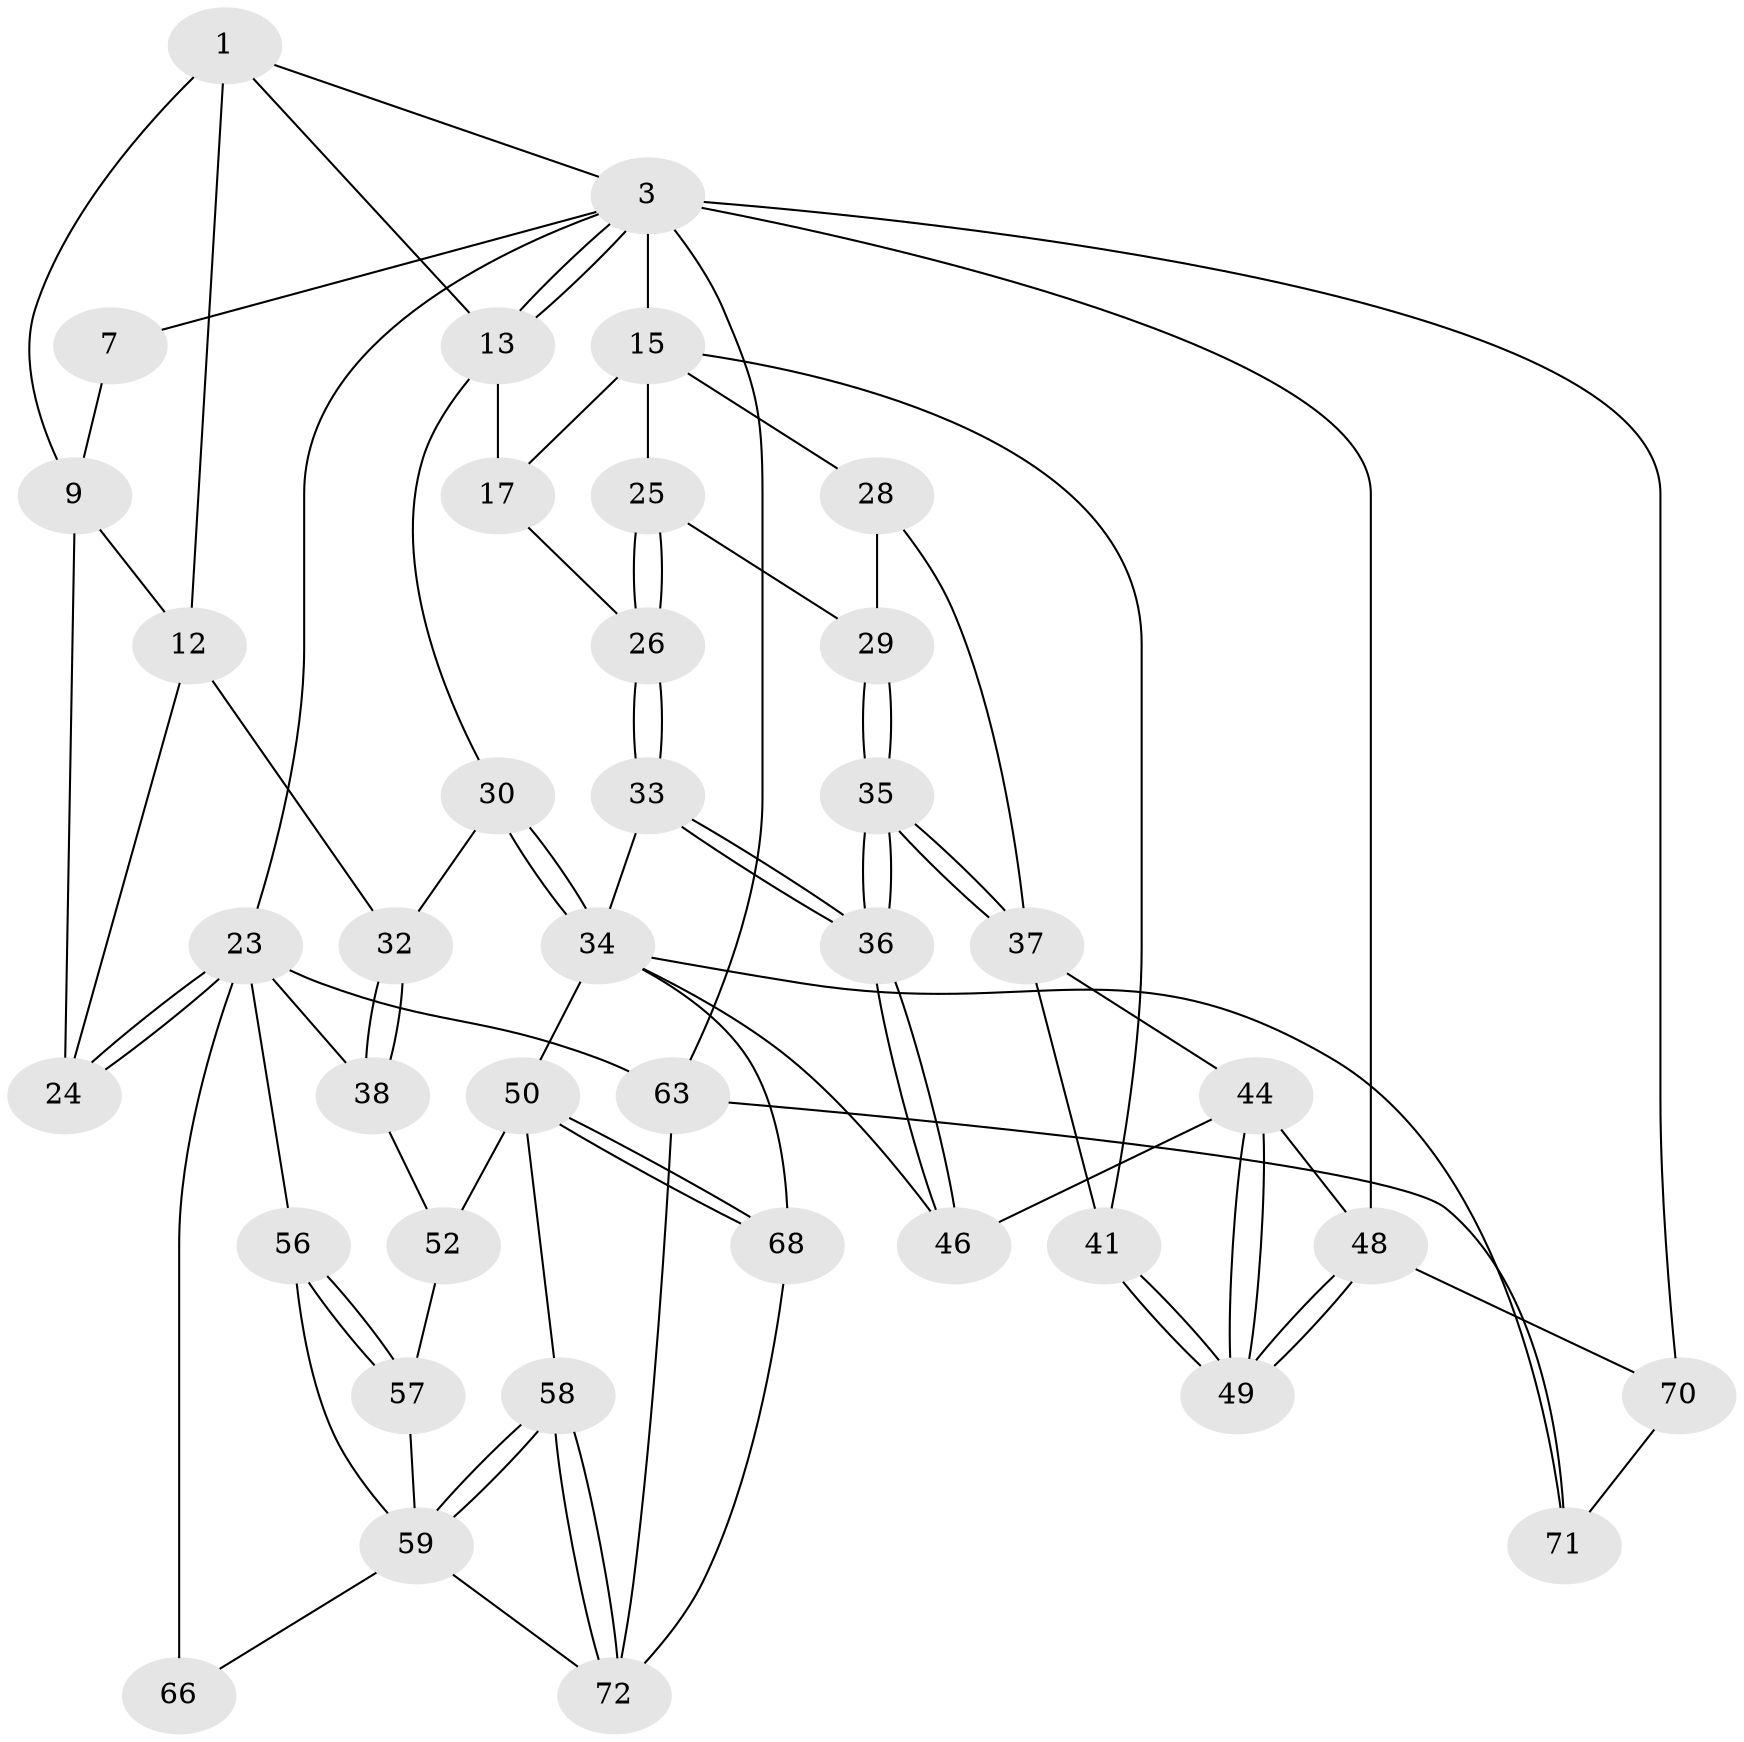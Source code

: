 // original degree distribution, {3: 0.02564102564102564, 4: 0.28205128205128205, 6: 0.2564102564102564, 5: 0.4358974358974359}
// Generated by graph-tools (version 1.1) at 2025/17/03/09/25 04:17:16]
// undirected, 39 vertices, 88 edges
graph export_dot {
graph [start="1"]
  node [color=gray90,style=filled];
  1 [pos="+0.2124138347587422+0",super="+8+2"];
  3 [pos="+0.6194076841837292+0",super="+4"];
  7 [pos="+0.15460619267224132+0"];
  9 [pos="+0.14414175116838035+0.17751884529445644",super="+10"];
  12 [pos="+0.38770764660799006+0.24102440696209462",super="+18"];
  13 [pos="+0.6324445917286771+0",super="+14"];
  15 [pos="+0.9053964522435007+0.1548825607408855",super="+16+20"];
  17 [pos="+0.7594399125540643+0.1959290271601117",super="+21"];
  23 [pos="+0+0.3148359768139735",super="+39"];
  24 [pos="+0+0.27997799258449585"];
  25 [pos="+0.8500558866734129+0.294235399715499"];
  26 [pos="+0.6847324249444611+0.42608626232639085"];
  28 [pos="+0.9108439844925362+0.36845374012672905"];
  29 [pos="+0.881108589386917+0.3408639994041957"];
  30 [pos="+0.49384207786825624+0.4598413143751414",super="+31"];
  32 [pos="+0.2697461587155599+0.4823364252616135"];
  33 [pos="+0.6928793587700418+0.522248187557229"];
  34 [pos="+0.6852767665340225+0.5256039193621581",super="+42"];
  35 [pos="+0.7442650456430513+0.5318708954957192"];
  36 [pos="+0.7305159025491881+0.5392723748031709"];
  37 [pos="+0.9159219384508306+0.4889261866537196",super="+40"];
  38 [pos="+0.26032479714333984+0.5038582807610079"];
  41 [pos="+1+0.559047309139254"];
  44 [pos="+0.8850260843950822+0.666856964341774",super="+45"];
  46 [pos="+0.8033564280917002+0.6665397591538802"];
  48 [pos="+1+0.8824249675460497",super="+69"];
  49 [pos="+1+0.7924202791199413"];
  50 [pos="+0.49633397360815595+0.6982170771133801",super="+51"];
  52 [pos="+0.25790367187344104+0.5180953421453296"];
  56 [pos="+0.10195282357168588+0.6041405917704098"];
  57 [pos="+0.24342268770409559+0.5305787853052489"];
  58 [pos="+0.2828379231616915+0.7458868550706952"];
  59 [pos="+0.26598726737685846+0.7370662818102925",super="+64+60"];
  63 [pos="+0+1",super="+74"];
  66 [pos="+0.09713001535125669+0.7471127748653166"];
  68 [pos="+0.5112179092552797+0.7431363761118681"];
  70 [pos="+0.801767052166719+0.8944608464984717"];
  71 [pos="+0.6066271617920244+0.8550603600754687"];
  72 [pos="+0.27316572571500586+0.8026923984742318",super="+73+75"];
  1 -- 12 [weight=2];
  1 -- 9;
  1 -- 3;
  1 -- 13;
  3 -- 13;
  3 -- 13;
  3 -- 70;
  3 -- 7;
  3 -- 15 [weight=2];
  3 -- 48;
  3 -- 23;
  3 -- 63 [weight=3];
  7 -- 9;
  9 -- 24;
  9 -- 12;
  12 -- 32;
  12 -- 24;
  13 -- 17 [weight=2];
  13 -- 30;
  15 -- 17;
  15 -- 25;
  15 -- 41;
  15 -- 28;
  17 -- 26;
  23 -- 24;
  23 -- 24;
  23 -- 66 [weight=2];
  23 -- 38;
  23 -- 56;
  23 -- 63;
  25 -- 26;
  25 -- 26;
  25 -- 29;
  26 -- 33;
  26 -- 33;
  28 -- 29;
  28 -- 37;
  29 -- 35;
  29 -- 35;
  30 -- 34 [weight=2];
  30 -- 34;
  30 -- 32;
  32 -- 38;
  32 -- 38;
  33 -- 34;
  33 -- 36;
  33 -- 36;
  34 -- 50;
  34 -- 68;
  34 -- 71;
  34 -- 46;
  35 -- 36;
  35 -- 36;
  35 -- 37;
  35 -- 37;
  36 -- 46;
  36 -- 46;
  37 -- 41;
  37 -- 44;
  38 -- 52;
  41 -- 49;
  41 -- 49;
  44 -- 49;
  44 -- 49;
  44 -- 48;
  44 -- 46;
  48 -- 49;
  48 -- 49;
  48 -- 70;
  50 -- 68;
  50 -- 68;
  50 -- 58;
  50 -- 52;
  52 -- 57;
  56 -- 57;
  56 -- 57;
  56 -- 59;
  57 -- 59;
  58 -- 59;
  58 -- 59;
  58 -- 72;
  58 -- 72;
  59 -- 72;
  59 -- 66;
  63 -- 72 [weight=2];
  63 -- 71;
  68 -- 72;
  70 -- 71;
}
